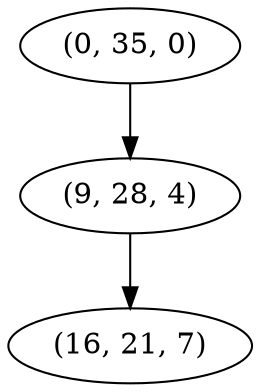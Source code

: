 digraph tree {
    "(0, 35, 0)";
    "(9, 28, 4)";
    "(16, 21, 7)";
    "(0, 35, 0)" -> "(9, 28, 4)";
    "(9, 28, 4)" -> "(16, 21, 7)";
}
